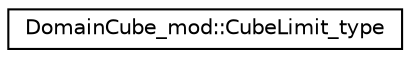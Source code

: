 digraph "Graphical Class Hierarchy"
{
 // LATEX_PDF_SIZE
  edge [fontname="Helvetica",fontsize="10",labelfontname="Helvetica",labelfontsize="10"];
  node [fontname="Helvetica",fontsize="10",shape=record];
  rankdir="LR";
  Node0 [label="DomainCube_mod::CubeLimit_type",height=0.2,width=0.4,color="black", fillcolor="white", style="filled",URL="$structDomainCube__mod_1_1CubeLimit__type.html",tooltip=" "];
}
